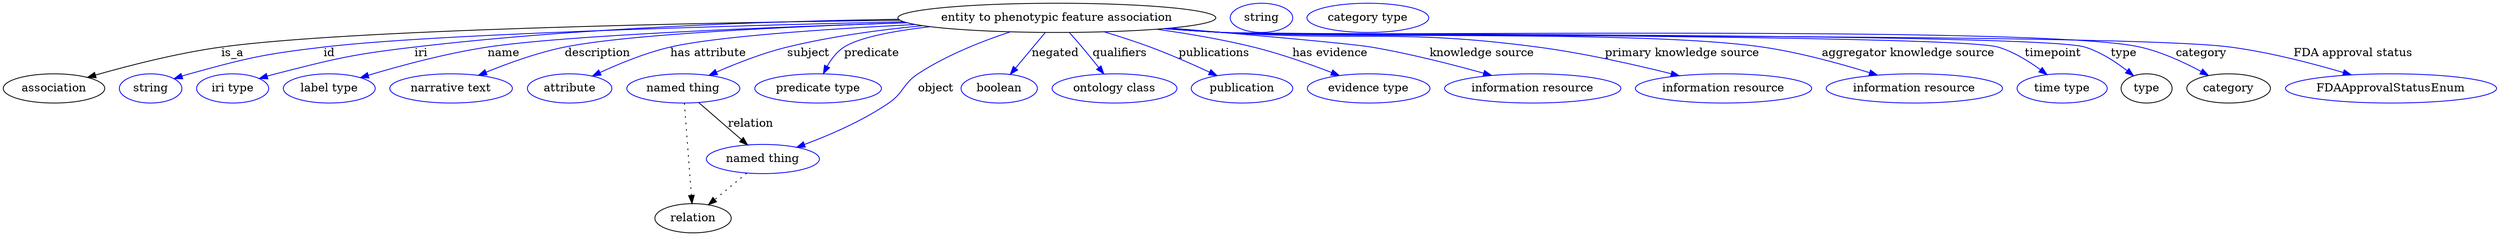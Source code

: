 digraph {
	graph [bb="0,0,3067.4,283"];
	node [label="\N"];
	"entity to phenotypic feature association"	[height=0.5,
		label="entity to phenotypic feature association",
		pos="1295.4,265",
		width=5.4342];
	association	[height=0.5,
		pos="62.394,178",
		width=1.7332];
	"entity to phenotypic feature association" -> association	[label=is_a,
		lp="282.39,221.5",
		pos="e,103.74,191.68 1102.2,262.12 850.42,258.84 423.83,250.28 268.39,229 214.84,221.67 154.92,206.29 113.57,194.51"];
	id	[color=blue,
		height=0.5,
		label=string,
		pos="181.39,178",
		width=1.0652];
	"entity to phenotypic feature association" -> id	[color=blue,
		label=id,
		lp="401.39,221.5",
		pos="e,210.37,190.01 1106.8,260.19 884.14,255.07 527.21,244.76 394.39,229 320.13,220.19 301.49,215.87 229.39,196 226.28,195.14 223.08,\
194.18 219.88,193.17",
		style=solid];
	iri	[color=blue,
		height=0.5,
		label="iri type",
		pos="282.39,178",
		width=1.2277];
	"entity to phenotypic feature association" -> iri	[color=blue,
		label=iri,
		lp="514.39,221.5",
		pos="e,315.3,190.23 1100.6,263.27 940.53,260.78 708.09,252.81 506.39,229 429.53,219.93 410.38,215.19 335.39,196 332.02,195.14 328.54,\
194.18 325.05,193.17",
		style=solid];
	name	[color=blue,
		height=0.5,
		label="label type",
		pos="401.39,178",
		width=1.5707];
	"entity to phenotypic feature association" -> name	[color=blue,
		label=name,
		lp="616.39,221.5",
		pos="e,439.77,191.29 1111.1,258.95 938.03,253.44 691.83,243.45 596.39,229 545.53,221.3 488.7,205.93 449.57,194.25",
		style=solid];
	description	[color=blue,
		height=0.5,
		label="narrative text",
		pos="551.39,178",
		width=2.0943];
	"entity to phenotypic feature association" -> description	[color=blue,
		label=description,
		lp="730.89,221.5",
		pos="e,584.88,194.13 1110.2,259.1 962.45,254.11 767.77,244.81 690.39,229 657.27,222.23 621.41,209.18 594.41,198.11",
		style=solid];
	"has attribute"	[color=blue,
		height=0.5,
		label=attribute,
		pos="696.39,178",
		width=1.4443];
	"entity to phenotypic feature association" -> "has attribute"	[color=blue,
		label="has attribute",
		lp="867.39,221.5",
		pos="e,724.63,193.33 1121.1,256.78 1009.7,251.08 875.97,241.92 820.39,229 790.26,221.99 757.88,208.73 733.77,197.62",
		style=solid];
	subject	[color=blue,
		height=0.5,
		label="named thing",
		pos="836.39,178",
		width=1.9318];
	"entity to phenotypic feature association" -> subject	[color=blue,
		label=subject,
		lp="990.39,221.5",
		pos="e,867.98,194.08 1130.6,255.29 1077.1,250.16 1017.7,241.99 964.39,229 934.42,221.7 902.06,209.01 877.38,198.25",
		style=solid];
	predicate	[color=blue,
		height=0.5,
		label="predicate type",
		pos="1002.4,178",
		width=2.1665];
	"entity to phenotypic feature association" -> predicate	[color=blue,
		label=predicate,
		lp="1068.4,221.5",
		pos="e,1008.9,196.2 1140.1,254.06 1095.1,248.83 1053.1,240.92 1034.4,229 1025.5,223.33 1018.6,214.19 1013.5,205.27",
		style=solid];
	object	[color=blue,
		height=0.5,
		label="named thing",
		pos="934.39,91",
		width=1.9318];
	"entity to phenotypic feature association" -> object	[color=blue,
		label=object,
		lp="1147.4,178",
		pos="e,976.03,105.47 1238.6,247.72 1204.2,236.32 1160.3,219.01 1125.4,196 1106.5,183.54 1108.1,172.77 1089.4,160 1057.3,138.07 1017,120.64 \
985.5,108.92",
		style=solid];
	negated	[color=blue,
		height=0.5,
		label=boolean,
		pos="1225.4,178",
		width=1.2999];
	"entity to phenotypic feature association" -> negated	[color=blue,
		label=negated,
		lp="1294.4,221.5",
		pos="e,1238.8,195.31 1281.2,246.8 1270.9,234.23 1256.7,217.01 1245.2,203.08",
		style=solid];
	qualifiers	[color=blue,
		height=0.5,
		label="ontology class",
		pos="1366.4,178",
		width=2.1304];
	"entity to phenotypic feature association" -> qualifiers	[color=blue,
		label=qualifiers,
		lp="1373.9,221.5",
		pos="e,1353.7,195.93 1311.6,246.79 1316.8,241.2 1322.4,234.91 1327.4,229 1334.1,221.01 1341.3,212.07 1347.5,203.97",
		style=solid];
	publications	[color=blue,
		height=0.5,
		label=publication,
		pos="1523.4,178",
		width=1.7332];
	"entity to phenotypic feature association" -> publications	[color=blue,
		label=publications,
		lp="1490.4,221.5",
		pos="e,1492.9,193.86 1354.3,247.8 1372.7,242.31 1393.1,235.83 1411.4,229 1435.8,219.91 1462.4,208.1 1483.6,198.24",
		style=solid];
	"has evidence"	[color=blue,
		height=0.5,
		label="evidence type",
		pos="1679.4,178",
		width=2.0943];
	"entity to phenotypic feature association" -> "has evidence"	[color=blue,
		label="has evidence",
		lp="1632.9,221.5",
		pos="e,1643.5,193.96 1419,251.01 1457.5,245.67 1500,238.47 1538.4,229 1571,220.96 1606.5,208.31 1633.8,197.75",
		style=solid];
	"knowledge source"	[color=blue,
		height=0.5,
		label="information resource",
		pos="1881.4,178",
		width=3.015];
	"entity to phenotypic feature association" -> "knowledge source"	[color=blue,
		label="knowledge source",
		lp="1819.9,221.5",
		pos="e,1831,194.07 1435.8,252.42 1536.7,243.91 1659.1,233.14 1683.4,229 1730.1,221.05 1781.9,207.79 1820.9,196.92",
		style=solid];
	"primary knowledge source"	[color=blue,
		height=0.5,
		label="information resource",
		pos="2116.4,178",
		width=3.015];
	"entity to phenotypic feature association" -> "primary knowledge source"	[color=blue,
		label="primary knowledge source",
		lp="2066.4,221.5",
		pos="e,2062,193.65 1431.3,252.03 1454.3,250.2 1478,248.45 1500.4,247 1672.7,235.86 1717.2,251.57 1888.4,229 1944.4,221.62 2006.9,207.47 \
2052.3,196.1",
		style=solid];
	"aggregator knowledge source"	[color=blue,
		height=0.5,
		label="information resource",
		pos="2351.4,178",
		width=3.015];
	"entity to phenotypic feature association" -> "aggregator knowledge source"	[color=blue,
		label="aggregator knowledge source",
		lp="2344.9,221.5",
		pos="e,2306.2,194.37 1429,251.84 1452.8,249.98 1477.3,248.27 1500.4,247 1648,238.89 2019.1,250.34 2165.4,229 2210.2,222.47 2259.6,208.88 \
2296.2,197.51",
		style=solid];
	timepoint	[color=blue,
		height=0.5,
		label="time type",
		pos="2533.4,178",
		width=1.5346];
	"entity to phenotypic feature association" -> timepoint	[color=blue,
		label=timepoint,
		lp="2523.4,221.5",
		pos="e,2515,194.99 1428.2,251.74 1452.2,249.88 1477,248.19 1500.4,247 1553.4,244.31 2404.6,244.4 2455.4,229 2474,223.36 2492.4,211.89 \
2506.7,201.36",
		style=solid];
	type	[height=0.5,
		pos="2637.4,178",
		width=0.86659];
	"entity to phenotypic feature association" -> type	[color=blue,
		label=type,
		lp="2610.4,221.5",
		pos="e,2621.6,193.54 1427.9,251.73 1452,249.86 1476.9,248.17 1500.4,247 1559.3,244.06 2506.1,246.58 2562.4,229 2581.2,223.13 2599.6,210.95 \
2613.5,200.07",
		style=solid];
	category	[height=0.5,
		pos="2738.4,178",
		width=1.4263];
	"entity to phenotypic feature association" -> category	[color=blue,
		label=category,
		lp="2705.9,221.5",
		pos="e,2713.7,194.07 1427.6,251.73 1451.8,249.86 1476.9,248.16 1500.4,247 1625.8,240.81 2508,256.99 2630.4,229 2656.6,223.01 2684.1,210.2 \
2704.7,199.04",
		style=solid];
	"FDA approval status"	[color=blue,
		height=0.5,
		label=FDAApprovalStatusEnum,
		pos="2937.4,178",
		width=3.6108];
	"entity to phenotypic feature association" -> "FDA approval status"	[color=blue,
		label="FDA approval status",
		lp="2891.9,221.5",
		pos="e,2888.9,194.78 1427.6,251.7 1451.8,249.83 1476.9,248.15 1500.4,247 1638.1,240.3 2604.7,247.17 2741.4,229 2788.4,222.76 2840.3,209.2 \
2878.9,197.78",
		style=solid];
	subject -> object	[label=relation,
		lp="919.39,134.5",
		pos="e,915.56,108.34 855.29,160.61 870.2,147.68 891.19,129.47 907.8,115.07"];
	relation	[height=0.5,
		pos="848.39,18",
		width=1.2999];
	subject -> relation	[pos="e,847.09,36.188 837.7,159.79 839.78,132.48 843.84,78.994 846.31,46.38",
		style=dotted];
	object -> relation	[pos="e,867.35,34.647 914.45,73.533 902.81,63.922 887.97,51.669 875.3,41.213",
		style=dotted];
	association_type	[color=blue,
		height=0.5,
		label=string,
		pos="1547.4,265",
		width=1.0652];
	association_category	[color=blue,
		height=0.5,
		label="category type",
		pos="1678.4,265",
		width=2.0762];
}
